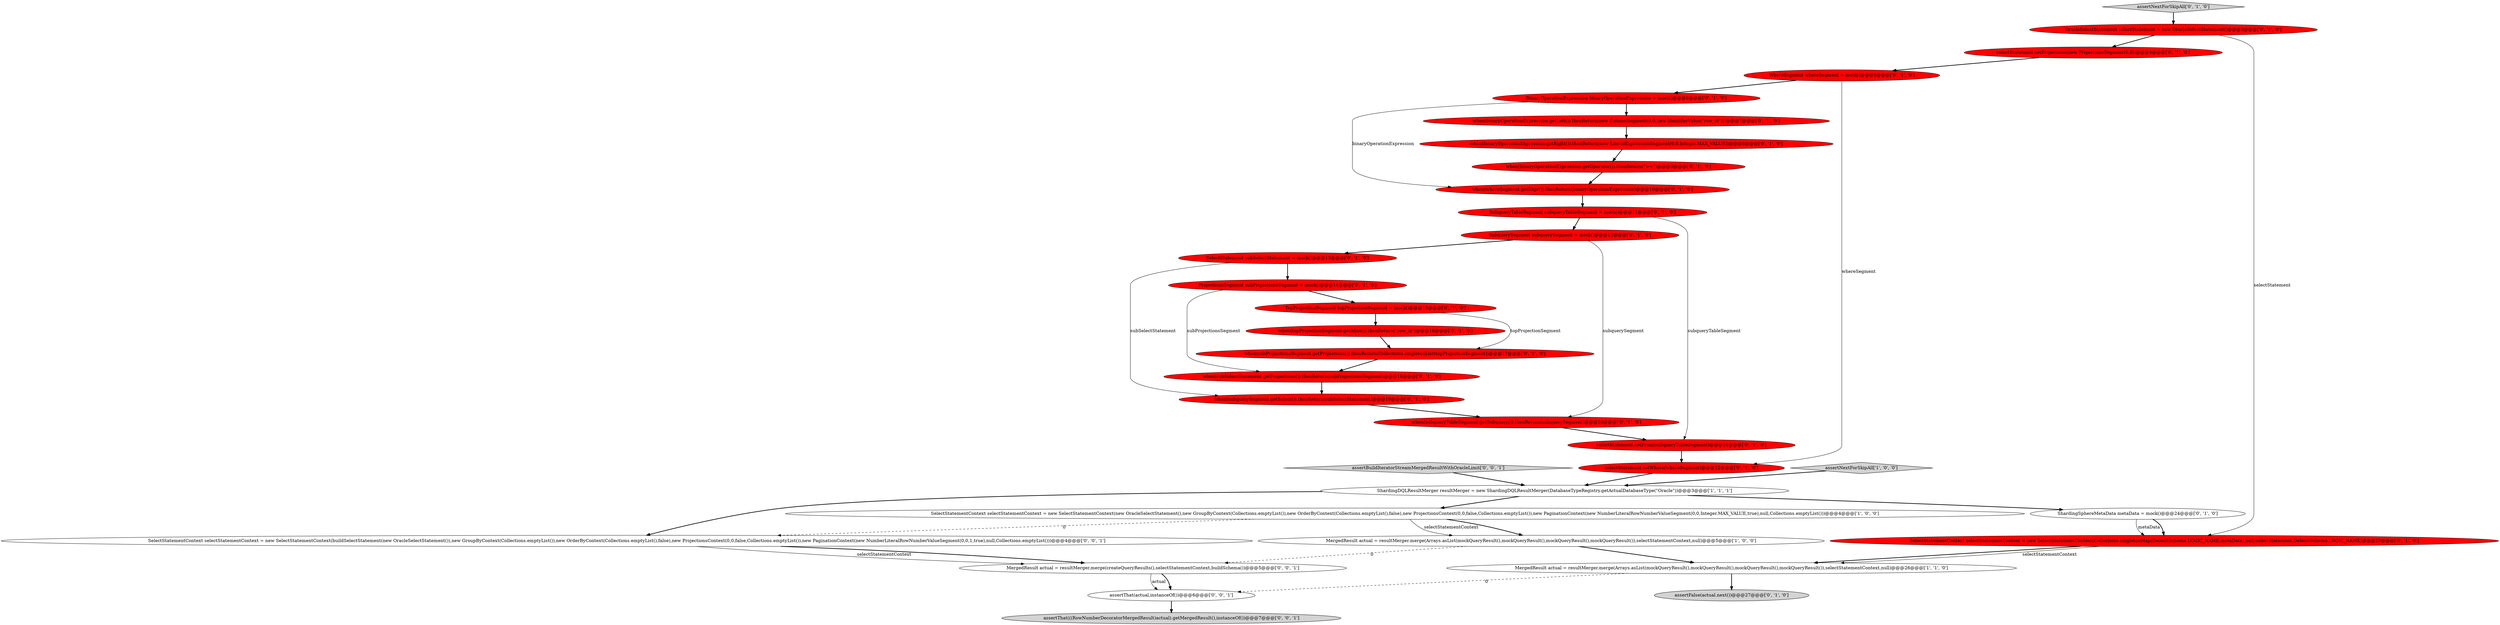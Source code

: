 digraph {
33 [style = filled, label = "assertThat(actual,instanceOf())@@@6@@@['0', '0', '1']", fillcolor = white, shape = ellipse image = "AAA0AAABBB3BBB"];
8 [style = filled, label = "when(binaryOperationExpression.getLeft()).thenReturn(new ColumnSegment(0,0,new IdentifierValue(\"row_id\")))@@@7@@@['0', '1', '0']", fillcolor = red, shape = ellipse image = "AAA1AAABBB2BBB"];
22 [style = filled, label = "BinaryOperationExpression binaryOperationExpression = mock()@@@6@@@['0', '1', '0']", fillcolor = red, shape = ellipse image = "AAA1AAABBB2BBB"];
2 [style = filled, label = "assertNextForSkipAll['1', '0', '0']", fillcolor = lightgray, shape = diamond image = "AAA0AAABBB1BBB"];
3 [style = filled, label = "MergedResult actual = resultMerger.merge(Arrays.asList(mockQueryResult(),mockQueryResult(),mockQueryResult(),mockQueryResult()),selectStatementContext,null)@@@5@@@['1', '0', '0']", fillcolor = white, shape = ellipse image = "AAA0AAABBB1BBB"];
20 [style = filled, label = "when(binaryOperationExpression.getRight()).thenReturn(new LiteralExpressionSegment(0,0,Integer.MAX_VALUE))@@@8@@@['0', '1', '0']", fillcolor = red, shape = ellipse image = "AAA1AAABBB2BBB"];
25 [style = filled, label = "when(subProjectionsSegment.getProjections()).thenReturn(Collections.singletonList(topProjectionSegment))@@@17@@@['0', '1', '0']", fillcolor = red, shape = ellipse image = "AAA1AAABBB2BBB"];
31 [style = filled, label = "assertBuildIteratorStreamMergedResultWithOracleLimit['0', '0', '1']", fillcolor = lightgray, shape = diamond image = "AAA0AAABBB3BBB"];
7 [style = filled, label = "TopProjectionSegment topProjectionSegment = mock()@@@15@@@['0', '1', '0']", fillcolor = red, shape = ellipse image = "AAA1AAABBB2BBB"];
11 [style = filled, label = "assertNextForSkipAll['0', '1', '0']", fillcolor = lightgray, shape = diamond image = "AAA0AAABBB2BBB"];
23 [style = filled, label = "when(topProjectionSegment.getAlias()).thenReturn(\"row_id\")@@@16@@@['0', '1', '0']", fillcolor = red, shape = ellipse image = "AAA1AAABBB2BBB"];
10 [style = filled, label = "ShardingSphereMetaData metaData = mock()@@@24@@@['0', '1', '0']", fillcolor = white, shape = ellipse image = "AAA0AAABBB2BBB"];
4 [style = filled, label = "SelectStatementContext selectStatementContext = new SelectStatementContext(new OracleSelectStatement(),new GroupByContext(Collections.emptyList()),new OrderByContext(Collections.emptyList(),false),new ProjectionsContext(0,0,false,Collections.emptyList()),new PaginationContext(new NumberLiteralRowNumberValueSegment(0,0,Integer.MAX_VALUE,true),null,Collections.emptyList()))@@@4@@@['1', '0', '0']", fillcolor = white, shape = ellipse image = "AAA0AAABBB1BBB"];
29 [style = filled, label = "assertThat(((RowNumberDecoratorMergedResult)actual).getMergedResult(),instanceOf())@@@7@@@['0', '0', '1']", fillcolor = lightgray, shape = ellipse image = "AAA0AAABBB3BBB"];
21 [style = filled, label = "ProjectionsSegment subProjectionsSegment = mock()@@@14@@@['0', '1', '0']", fillcolor = red, shape = ellipse image = "AAA1AAABBB2BBB"];
28 [style = filled, label = "SubqueryTableSegment subqueryTableSegment = mock()@@@11@@@['0', '1', '0']", fillcolor = red, shape = ellipse image = "AAA1AAABBB2BBB"];
30 [style = filled, label = "MergedResult actual = resultMerger.merge(createQueryResults(),selectStatementContext,buildSchema())@@@5@@@['0', '0', '1']", fillcolor = white, shape = ellipse image = "AAA0AAABBB3BBB"];
32 [style = filled, label = "SelectStatementContext selectStatementContext = new SelectStatementContext(buildSelectStatement(new OracleSelectStatement()),new GroupByContext(Collections.emptyList()),new OrderByContext(Collections.emptyList(),false),new ProjectionsContext(0,0,false,Collections.emptyList()),new PaginationContext(new NumberLiteralRowNumberValueSegment(0,0,1,true),null,Collections.emptyList()))@@@4@@@['0', '0', '1']", fillcolor = white, shape = ellipse image = "AAA0AAABBB3BBB"];
1 [style = filled, label = "MergedResult actual = resultMerger.merge(Arrays.asList(mockQueryResult(),mockQueryResult(),mockQueryResult(),mockQueryResult()),selectStatementContext,null)@@@26@@@['1', '1', '0']", fillcolor = white, shape = ellipse image = "AAA0AAABBB1BBB"];
26 [style = filled, label = "WhereSegment whereSegment = mock()@@@5@@@['0', '1', '0']", fillcolor = red, shape = ellipse image = "AAA1AAABBB2BBB"];
24 [style = filled, label = "when(subSelectStatement.getProjections()).thenReturn(subProjectionsSegment)@@@18@@@['0', '1', '0']", fillcolor = red, shape = ellipse image = "AAA1AAABBB2BBB"];
14 [style = filled, label = "OracleSelectStatement selectStatement = new OracleSelectStatement()@@@3@@@['0', '1', '0']", fillcolor = red, shape = ellipse image = "AAA1AAABBB2BBB"];
27 [style = filled, label = "when(binaryOperationExpression.getOperator()).thenReturn(\">=\")@@@9@@@['0', '1', '0']", fillcolor = red, shape = ellipse image = "AAA1AAABBB2BBB"];
19 [style = filled, label = "selectStatement.setWhere(whereSegment)@@@22@@@['0', '1', '0']", fillcolor = red, shape = ellipse image = "AAA1AAABBB2BBB"];
13 [style = filled, label = "assertFalse(actual.next())@@@27@@@['0', '1', '0']", fillcolor = lightgray, shape = ellipse image = "AAA0AAABBB2BBB"];
6 [style = filled, label = "SelectStatement subSelectStatement = mock()@@@13@@@['0', '1', '0']", fillcolor = red, shape = ellipse image = "AAA1AAABBB2BBB"];
18 [style = filled, label = "when(subquerySegment.getSelect()).thenReturn(subSelectStatement)@@@19@@@['0', '1', '0']", fillcolor = red, shape = ellipse image = "AAA1AAABBB2BBB"];
9 [style = filled, label = "when(subqueryTableSegment.getSubquery()).thenReturn(subquerySegment)@@@20@@@['0', '1', '0']", fillcolor = red, shape = ellipse image = "AAA1AAABBB2BBB"];
0 [style = filled, label = "ShardingDQLResultMerger resultMerger = new ShardingDQLResultMerger(DatabaseTypeRegistry.getActualDatabaseType(\"Oracle\"))@@@3@@@['1', '1', '1']", fillcolor = white, shape = ellipse image = "AAA0AAABBB1BBB"];
5 [style = filled, label = "selectStatement.setFrom(subqueryTableSegment)@@@21@@@['0', '1', '0']", fillcolor = red, shape = ellipse image = "AAA1AAABBB2BBB"];
15 [style = filled, label = "selectStatement.setProjections(new ProjectionsSegment(0,0))@@@4@@@['0', '1', '0']", fillcolor = red, shape = ellipse image = "AAA1AAABBB2BBB"];
12 [style = filled, label = "SelectStatementContext selectStatementContext = new SelectStatementContext(Collections.singletonMap(DefaultSchema.LOGIC_NAME,metaData),null,selectStatement,DefaultSchema.LOGIC_NAME)@@@25@@@['0', '1', '0']", fillcolor = red, shape = ellipse image = "AAA1AAABBB2BBB"];
17 [style = filled, label = "when(whereSegment.getExpr()).thenReturn(binaryOperationExpression)@@@10@@@['0', '1', '0']", fillcolor = red, shape = ellipse image = "AAA1AAABBB2BBB"];
16 [style = filled, label = "SubquerySegment subquerySegment = mock()@@@12@@@['0', '1', '0']", fillcolor = red, shape = ellipse image = "AAA1AAABBB2BBB"];
1->33 [style = dashed, label="0"];
16->9 [style = solid, label="subquerySegment"];
4->3 [style = bold, label=""];
23->25 [style = bold, label=""];
3->30 [style = dashed, label="0"];
30->33 [style = bold, label=""];
3->1 [style = bold, label=""];
11->14 [style = bold, label=""];
6->21 [style = bold, label=""];
31->0 [style = bold, label=""];
16->6 [style = bold, label=""];
10->12 [style = solid, label="metaData"];
7->25 [style = solid, label="topProjectionSegment"];
32->30 [style = bold, label=""];
12->1 [style = bold, label=""];
28->16 [style = bold, label=""];
24->18 [style = bold, label=""];
1->13 [style = bold, label=""];
26->22 [style = bold, label=""];
19->0 [style = bold, label=""];
22->17 [style = solid, label="binaryOperationExpression"];
15->26 [style = bold, label=""];
20->27 [style = bold, label=""];
33->29 [style = bold, label=""];
26->19 [style = solid, label="whereSegment"];
22->8 [style = bold, label=""];
4->32 [style = dashed, label="0"];
5->19 [style = bold, label=""];
25->24 [style = bold, label=""];
17->28 [style = bold, label=""];
2->0 [style = bold, label=""];
0->10 [style = bold, label=""];
28->5 [style = solid, label="subqueryTableSegment"];
8->20 [style = bold, label=""];
12->1 [style = solid, label="selectStatementContext"];
0->4 [style = bold, label=""];
10->12 [style = bold, label=""];
7->23 [style = bold, label=""];
6->18 [style = solid, label="subSelectStatement"];
27->17 [style = bold, label=""];
18->9 [style = bold, label=""];
9->5 [style = bold, label=""];
21->7 [style = bold, label=""];
14->15 [style = bold, label=""];
30->33 [style = solid, label="actual"];
0->32 [style = bold, label=""];
14->12 [style = solid, label="selectStatement"];
32->30 [style = solid, label="selectStatementContext"];
4->3 [style = solid, label="selectStatementContext"];
21->24 [style = solid, label="subProjectionsSegment"];
}
